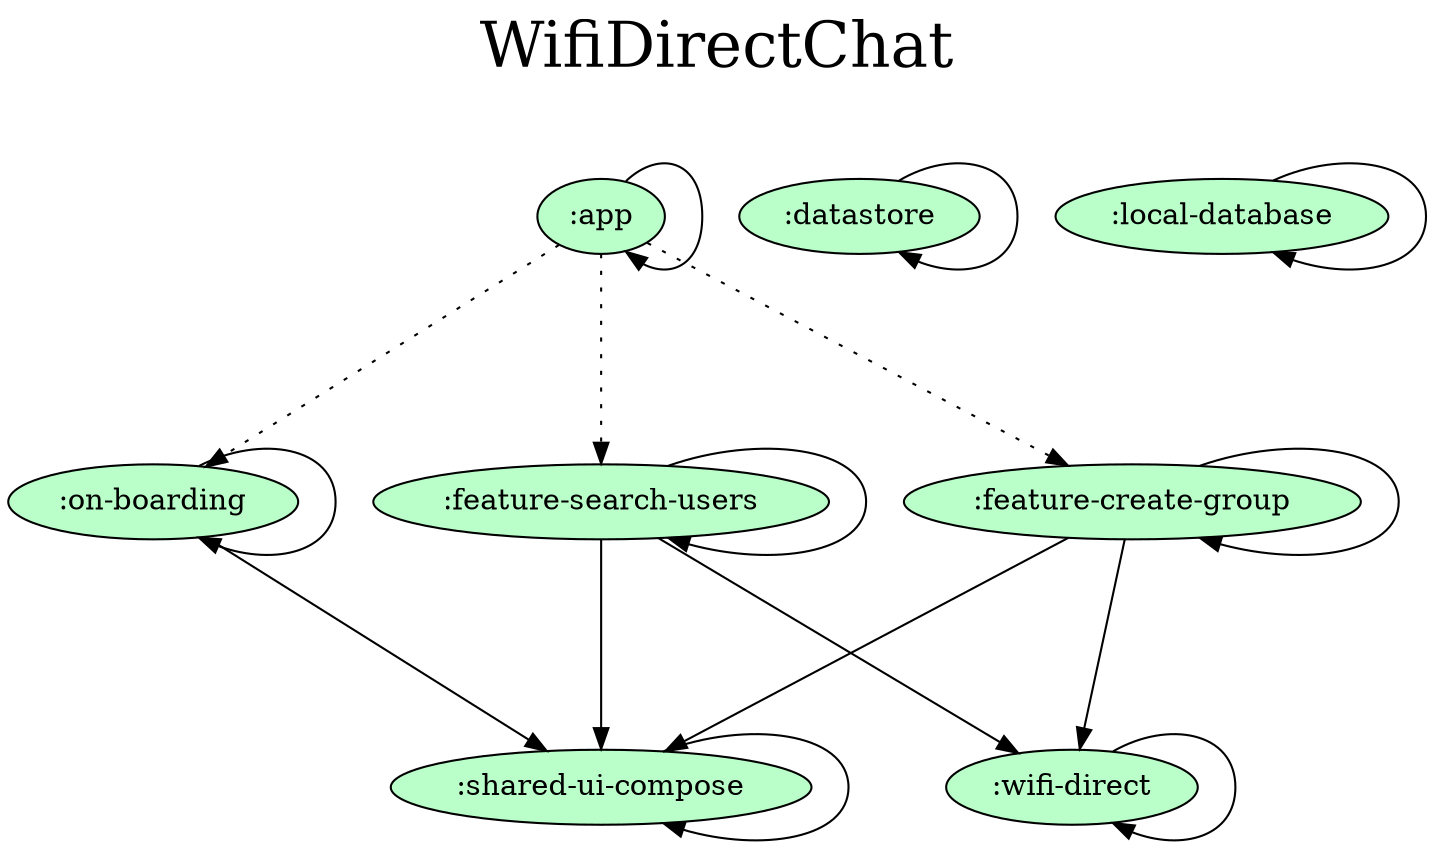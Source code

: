 digraph {
  graph [label="WifiDirectChat\n ",labelloc=t,fontsize=30,ranksep=1.4];
  node [style=filled, fillcolor="#bbbbbb"];
  rankdir=TB;

  # Projects

  ":app" [fillcolor="#baffc9"];
  ":datastore" [fillcolor="#baffc9"];
  ":feature-create-group" [fillcolor="#baffc9"];
  ":feature-search-users" [fillcolor="#baffc9"];
  ":local-database" [fillcolor="#baffc9"];
  ":on-boarding" [fillcolor="#baffc9"];
  ":shared-ui-compose" [fillcolor="#baffc9"];
  ":wifi-direct" [fillcolor="#baffc9"];

  {rank = same;}

  # Dependencies

  ":app" -> ":app"
  ":app" -> ":on-boarding" [style=dotted]
  ":app" -> ":feature-search-users" [style=dotted]
  ":app" -> ":feature-create-group" [style=dotted]
  ":shared-ui-compose" -> ":shared-ui-compose"
  ":feature-create-group" -> ":shared-ui-compose"
  ":feature-create-group" -> ":wifi-direct"
  ":feature-create-group" -> ":feature-create-group"
  ":datastore" -> ":datastore"
  ":feature-search-users" -> ":shared-ui-compose"
  ":feature-search-users" -> ":wifi-direct"
  ":feature-search-users" -> ":feature-search-users"
  ":on-boarding" -> ":shared-ui-compose"
  ":on-boarding" -> ":on-boarding"
  ":wifi-direct" -> ":wifi-direct"
  ":local-database" -> ":local-database"
}
